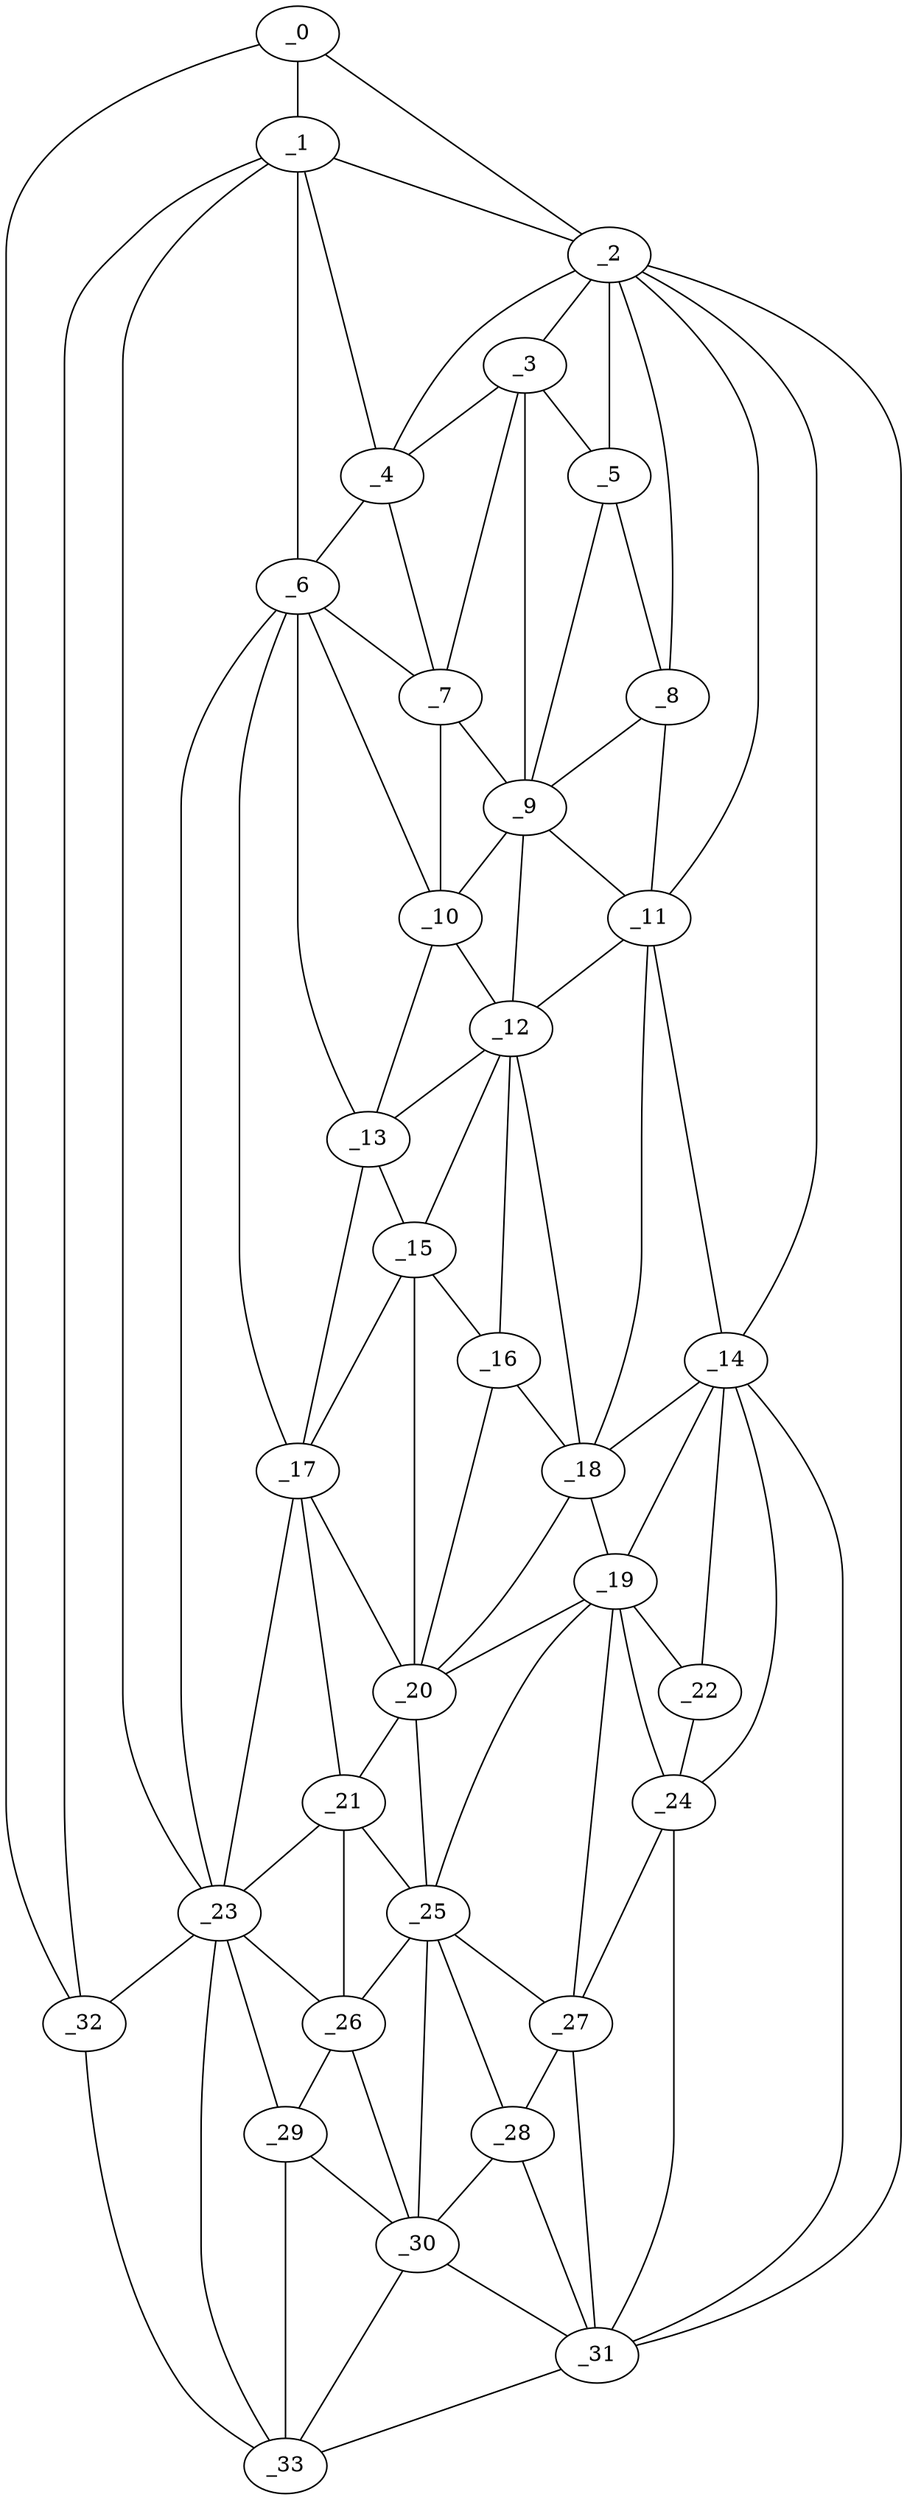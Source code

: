 graph "obj65__355.gxl" {
	_0	 [x=12,
		y=8];
	_1	 [x=15,
		y=17];
	_0 -- _1	 [valence=2];
	_2	 [x=22,
		y=125];
	_0 -- _2	 [valence=1];
	_32	 [x=112,
		y=4];
	_0 -- _32	 [valence=1];
	_1 -- _2	 [valence=2];
	_4	 [x=28,
		y=60];
	_1 -- _4	 [valence=2];
	_6	 [x=37,
		y=59];
	_1 -- _6	 [valence=2];
	_23	 [x=80,
		y=58];
	_1 -- _23	 [valence=2];
	_1 -- _32	 [valence=2];
	_3	 [x=26,
		y=112];
	_2 -- _3	 [valence=2];
	_2 -- _4	 [valence=2];
	_5	 [x=34,
		y=115];
	_2 -- _5	 [valence=2];
	_8	 [x=39,
		y=115];
	_2 -- _8	 [valence=1];
	_11	 [x=45,
		y=114];
	_2 -- _11	 [valence=1];
	_14	 [x=57,
		y=114];
	_2 -- _14	 [valence=1];
	_31	 [x=109,
		y=121];
	_2 -- _31	 [valence=1];
	_3 -- _4	 [valence=2];
	_3 -- _5	 [valence=1];
	_7	 [x=39,
		y=75];
	_3 -- _7	 [valence=2];
	_9	 [x=41,
		y=82];
	_3 -- _9	 [valence=2];
	_4 -- _6	 [valence=1];
	_4 -- _7	 [valence=2];
	_5 -- _8	 [valence=2];
	_5 -- _9	 [valence=1];
	_6 -- _7	 [valence=2];
	_10	 [x=45,
		y=75];
	_6 -- _10	 [valence=2];
	_13	 [x=56,
		y=75];
	_6 -- _13	 [valence=1];
	_17	 [x=62,
		y=74];
	_6 -- _17	 [valence=2];
	_6 -- _23	 [valence=1];
	_7 -- _9	 [valence=2];
	_7 -- _10	 [valence=1];
	_8 -- _9	 [valence=1];
	_8 -- _11	 [valence=2];
	_9 -- _10	 [valence=2];
	_9 -- _11	 [valence=2];
	_12	 [x=48,
		y=82];
	_9 -- _12	 [valence=1];
	_10 -- _12	 [valence=2];
	_10 -- _13	 [valence=2];
	_11 -- _12	 [valence=1];
	_11 -- _14	 [valence=2];
	_18	 [x=64,
		y=96];
	_11 -- _18	 [valence=2];
	_12 -- _13	 [valence=2];
	_15	 [x=60,
		y=81];
	_12 -- _15	 [valence=1];
	_16	 [x=61,
		y=88];
	_12 -- _16	 [valence=2];
	_12 -- _18	 [valence=2];
	_13 -- _15	 [valence=2];
	_13 -- _17	 [valence=2];
	_14 -- _18	 [valence=2];
	_19	 [x=68,
		y=99];
	_14 -- _19	 [valence=1];
	_22	 [x=72,
		y=111];
	_14 -- _22	 [valence=1];
	_24	 [x=84,
		y=113];
	_14 -- _24	 [valence=2];
	_14 -- _31	 [valence=2];
	_15 -- _16	 [valence=1];
	_15 -- _17	 [valence=1];
	_20	 [x=69,
		y=81];
	_15 -- _20	 [valence=2];
	_16 -- _18	 [valence=1];
	_16 -- _20	 [valence=2];
	_17 -- _20	 [valence=2];
	_21	 [x=72,
		y=74];
	_17 -- _21	 [valence=2];
	_17 -- _23	 [valence=1];
	_18 -- _19	 [valence=2];
	_18 -- _20	 [valence=1];
	_19 -- _20	 [valence=2];
	_19 -- _22	 [valence=2];
	_19 -- _24	 [valence=2];
	_25	 [x=87,
		y=79];
	_19 -- _25	 [valence=2];
	_27	 [x=90,
		y=112];
	_19 -- _27	 [valence=2];
	_20 -- _21	 [valence=2];
	_20 -- _25	 [valence=2];
	_21 -- _23	 [valence=1];
	_21 -- _25	 [valence=2];
	_26	 [x=88,
		y=74];
	_21 -- _26	 [valence=2];
	_22 -- _24	 [valence=2];
	_23 -- _26	 [valence=2];
	_29	 [x=103,
		y=62];
	_23 -- _29	 [valence=2];
	_23 -- _32	 [valence=1];
	_33	 [x=116,
		y=12];
	_23 -- _33	 [valence=2];
	_24 -- _27	 [valence=2];
	_24 -- _31	 [valence=1];
	_25 -- _26	 [valence=1];
	_25 -- _27	 [valence=1];
	_28	 [x=96,
		y=112];
	_25 -- _28	 [valence=1];
	_30	 [x=106,
		y=82];
	_25 -- _30	 [valence=2];
	_26 -- _29	 [valence=2];
	_26 -- _30	 [valence=2];
	_27 -- _28	 [valence=2];
	_27 -- _31	 [valence=2];
	_28 -- _30	 [valence=2];
	_28 -- _31	 [valence=1];
	_29 -- _30	 [valence=2];
	_29 -- _33	 [valence=2];
	_30 -- _31	 [valence=2];
	_30 -- _33	 [valence=2];
	_31 -- _33	 [valence=1];
	_32 -- _33	 [valence=1];
}
